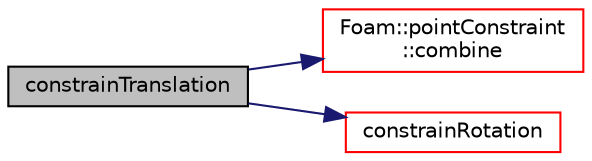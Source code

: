 digraph "constrainTranslation"
{
  bgcolor="transparent";
  edge [fontname="Helvetica",fontsize="10",labelfontname="Helvetica",labelfontsize="10"];
  node [fontname="Helvetica",fontsize="10",shape=record];
  rankdir="LR";
  Node1 [label="constrainTranslation",height=0.2,width=0.4,color="black", fillcolor="grey75", style="filled", fontcolor="black"];
  Node1 -> Node2 [color="midnightblue",fontsize="10",style="solid",fontname="Helvetica"];
  Node2 [label="Foam::pointConstraint\l::combine",height=0.2,width=0.4,color="red",URL="$a01915.html#a095efd16d47ddb55e30cbadf5489777a",tooltip="Combine constraints. "];
  Node1 -> Node3 [color="midnightblue",fontsize="10",style="solid",fontname="Helvetica"];
  Node3 [label="constrainRotation",height=0.2,width=0.4,color="red",URL="$a01358.html#aaeee2d0d4a87de2bfa9a957bd687eb29",tooltip="Apply and accumulate rotational constraints. "];
}
